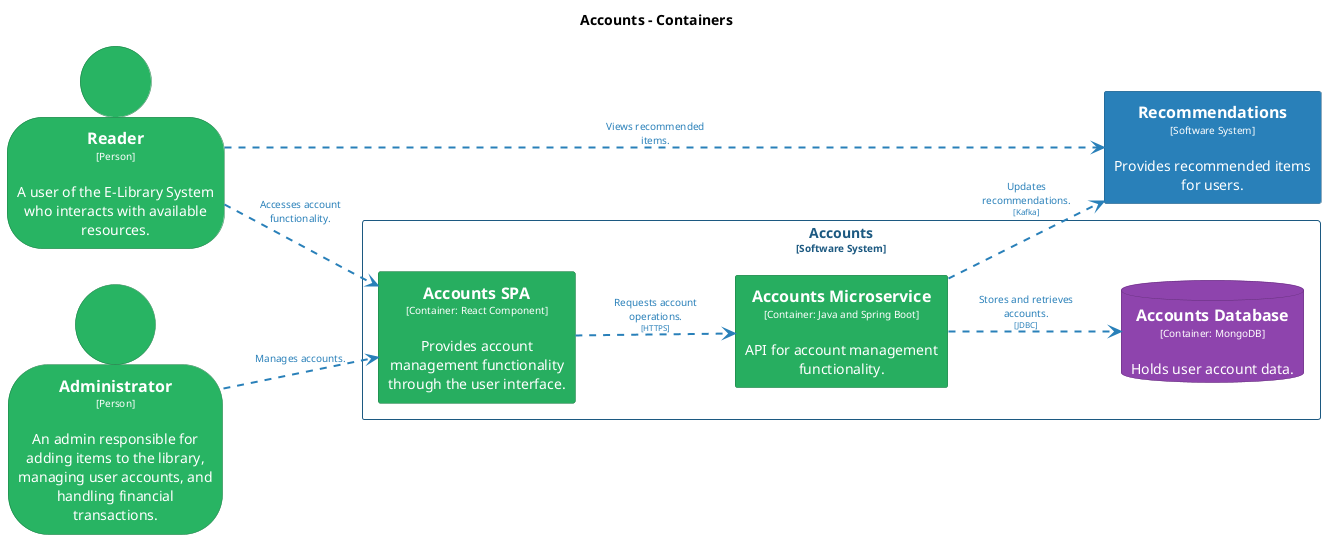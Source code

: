 @startuml
set separator none
title Accounts - Containers

left to right direction

skinparam {
  arrowFontSize 10
  defaultTextAlignment center
  wrapWidth 200
  maxMessageSize 100
}

hide stereotype

skinparam database<<Accounts.AccountsDatabase>> {
  BackgroundColor #8e44ad
  FontColor #ffffff
  BorderColor #632f79
  shadowing false
}
skinparam rectangle<<Accounts.AccountsMicroservice>> {
  BackgroundColor #27ae60
  FontColor #ffffff
  BorderColor #1b7943
  shadowing false
}
skinparam rectangle<<Accounts.AccountsSPA>> {
  BackgroundColor #27ae60
  FontColor #ffffff
  BorderColor #1b7943
  shadowing false
}
skinparam person<<Administrator>> {
  BackgroundColor #28b463
  FontColor #ffffff
  BorderColor #1c7d45
  shadowing false
}
skinparam person<<Reader>> {
  BackgroundColor #28b463
  FontColor #ffffff
  BorderColor #1c7d45
  shadowing false
}
skinparam rectangle<<Recommendations>> {
  BackgroundColor #2980b9
  FontColor #ffffff
  BorderColor #1c5981
  shadowing false
}
skinparam rectangle<<Accounts>> {
  BorderColor #1c5981
  FontColor #1c5981
  shadowing false
}

person "==Reader\n<size:10>[Person]</size>\n\nA user of the E-Library System who interacts with available resources." <<Reader>> as Reader
person "==Administrator\n<size:10>[Person]</size>\n\nAn admin responsible for adding items to the library, managing user accounts, and handling financial transactions." <<Administrator>> as Administrator
rectangle "==Recommendations\n<size:10>[Software System]</size>\n\nProvides recommended items for users." <<Recommendations>> as Recommendations

rectangle "Accounts\n<size:10>[Software System]</size>" <<Accounts>> {
  rectangle "==Accounts SPA\n<size:10>[Container: React Component]</size>\n\nProvides account management functionality through the user interface." <<Accounts.AccountsSPA>> as Accounts.AccountsSPA
  rectangle "==Accounts Microservice\n<size:10>[Container: Java and Spring Boot]</size>\n\nAPI for account management functionality." <<Accounts.AccountsMicroservice>> as Accounts.AccountsMicroservice
  database "==Accounts Database\n<size:10>[Container: MongoDB]</size>\n\nHolds user account data." <<Accounts.AccountsDatabase>> as Accounts.AccountsDatabase
}

Reader .[#2980b9,thickness=2].> Recommendations : "<color:#2980b9>Views recommended items."
Reader .[#2980b9,thickness=2].> Accounts.AccountsSPA : "<color:#2980b9>Accesses account functionality."
Administrator .[#2980b9,thickness=2].> Accounts.AccountsSPA : "<color:#2980b9>Manages accounts."
Accounts.AccountsSPA .[#2980b9,thickness=2].> Accounts.AccountsMicroservice : "<color:#2980b9>Requests account operations.\n<color:#2980b9><size:8>[HTTPS]</size>"
Accounts.AccountsMicroservice .[#2980b9,thickness=2].> Accounts.AccountsDatabase : "<color:#2980b9>Stores and retrieves accounts.\n<color:#2980b9><size:8>[JDBC]</size>"
Accounts.AccountsMicroservice .[#2980b9,thickness=2].> Recommendations : "<color:#2980b9>Updates recommendations.\n<color:#2980b9><size:8>[Kafka]</size>"
@enduml